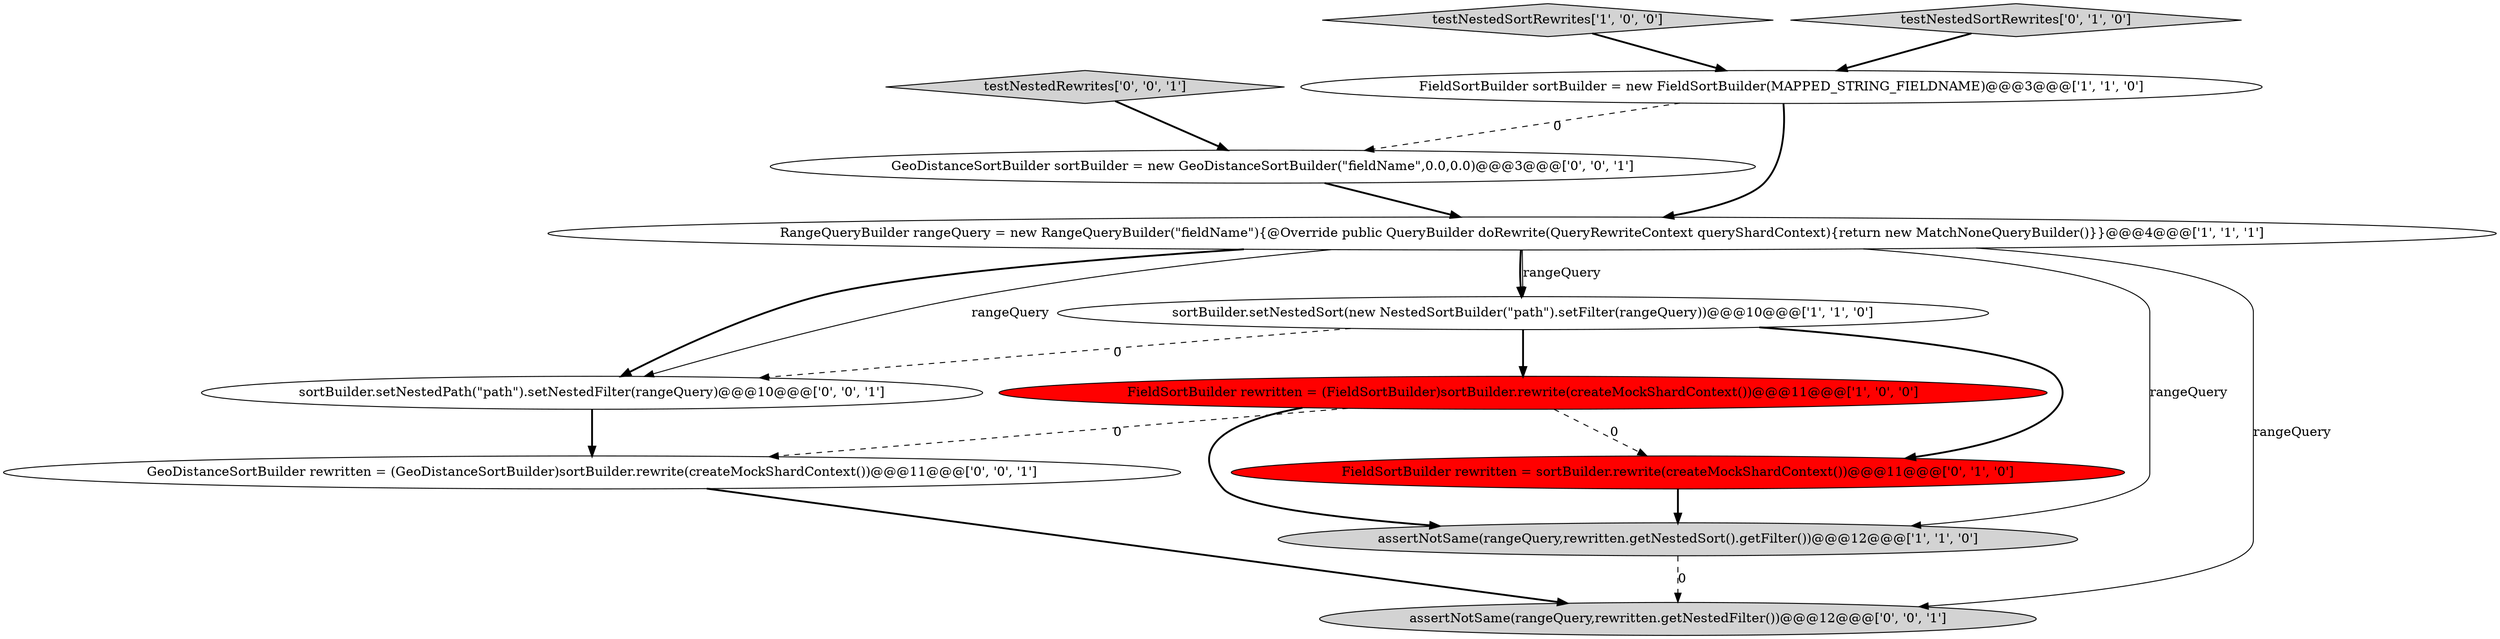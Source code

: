 digraph {
0 [style = filled, label = "sortBuilder.setNestedSort(new NestedSortBuilder(\"path\").setFilter(rangeQuery))@@@10@@@['1', '1', '0']", fillcolor = white, shape = ellipse image = "AAA0AAABBB1BBB"];
2 [style = filled, label = "FieldSortBuilder rewritten = (FieldSortBuilder)sortBuilder.rewrite(createMockShardContext())@@@11@@@['1', '0', '0']", fillcolor = red, shape = ellipse image = "AAA1AAABBB1BBB"];
10 [style = filled, label = "GeoDistanceSortBuilder rewritten = (GeoDistanceSortBuilder)sortBuilder.rewrite(createMockShardContext())@@@11@@@['0', '0', '1']", fillcolor = white, shape = ellipse image = "AAA0AAABBB3BBB"];
5 [style = filled, label = "testNestedSortRewrites['1', '0', '0']", fillcolor = lightgray, shape = diamond image = "AAA0AAABBB1BBB"];
3 [style = filled, label = "RangeQueryBuilder rangeQuery = new RangeQueryBuilder(\"fieldName\"){@Override public QueryBuilder doRewrite(QueryRewriteContext queryShardContext){return new MatchNoneQueryBuilder()}}@@@4@@@['1', '1', '1']", fillcolor = white, shape = ellipse image = "AAA0AAABBB1BBB"];
8 [style = filled, label = "sortBuilder.setNestedPath(\"path\").setNestedFilter(rangeQuery)@@@10@@@['0', '0', '1']", fillcolor = white, shape = ellipse image = "AAA0AAABBB3BBB"];
7 [style = filled, label = "testNestedSortRewrites['0', '1', '0']", fillcolor = lightgray, shape = diamond image = "AAA0AAABBB2BBB"];
4 [style = filled, label = "assertNotSame(rangeQuery,rewritten.getNestedSort().getFilter())@@@12@@@['1', '1', '0']", fillcolor = lightgray, shape = ellipse image = "AAA0AAABBB1BBB"];
9 [style = filled, label = "assertNotSame(rangeQuery,rewritten.getNestedFilter())@@@12@@@['0', '0', '1']", fillcolor = lightgray, shape = ellipse image = "AAA0AAABBB3BBB"];
12 [style = filled, label = "GeoDistanceSortBuilder sortBuilder = new GeoDistanceSortBuilder(\"fieldName\",0.0,0.0)@@@3@@@['0', '0', '1']", fillcolor = white, shape = ellipse image = "AAA0AAABBB3BBB"];
11 [style = filled, label = "testNestedRewrites['0', '0', '1']", fillcolor = lightgray, shape = diamond image = "AAA0AAABBB3BBB"];
6 [style = filled, label = "FieldSortBuilder rewritten = sortBuilder.rewrite(createMockShardContext())@@@11@@@['0', '1', '0']", fillcolor = red, shape = ellipse image = "AAA1AAABBB2BBB"];
1 [style = filled, label = "FieldSortBuilder sortBuilder = new FieldSortBuilder(MAPPED_STRING_FIELDNAME)@@@3@@@['1', '1', '0']", fillcolor = white, shape = ellipse image = "AAA0AAABBB1BBB"];
8->10 [style = bold, label=""];
3->9 [style = solid, label="rangeQuery"];
7->1 [style = bold, label=""];
0->6 [style = bold, label=""];
0->2 [style = bold, label=""];
1->3 [style = bold, label=""];
11->12 [style = bold, label=""];
2->4 [style = bold, label=""];
3->0 [style = bold, label=""];
2->10 [style = dashed, label="0"];
1->12 [style = dashed, label="0"];
5->1 [style = bold, label=""];
6->4 [style = bold, label=""];
4->9 [style = dashed, label="0"];
3->8 [style = solid, label="rangeQuery"];
3->8 [style = bold, label=""];
2->6 [style = dashed, label="0"];
0->8 [style = dashed, label="0"];
10->9 [style = bold, label=""];
12->3 [style = bold, label=""];
3->4 [style = solid, label="rangeQuery"];
3->0 [style = solid, label="rangeQuery"];
}
